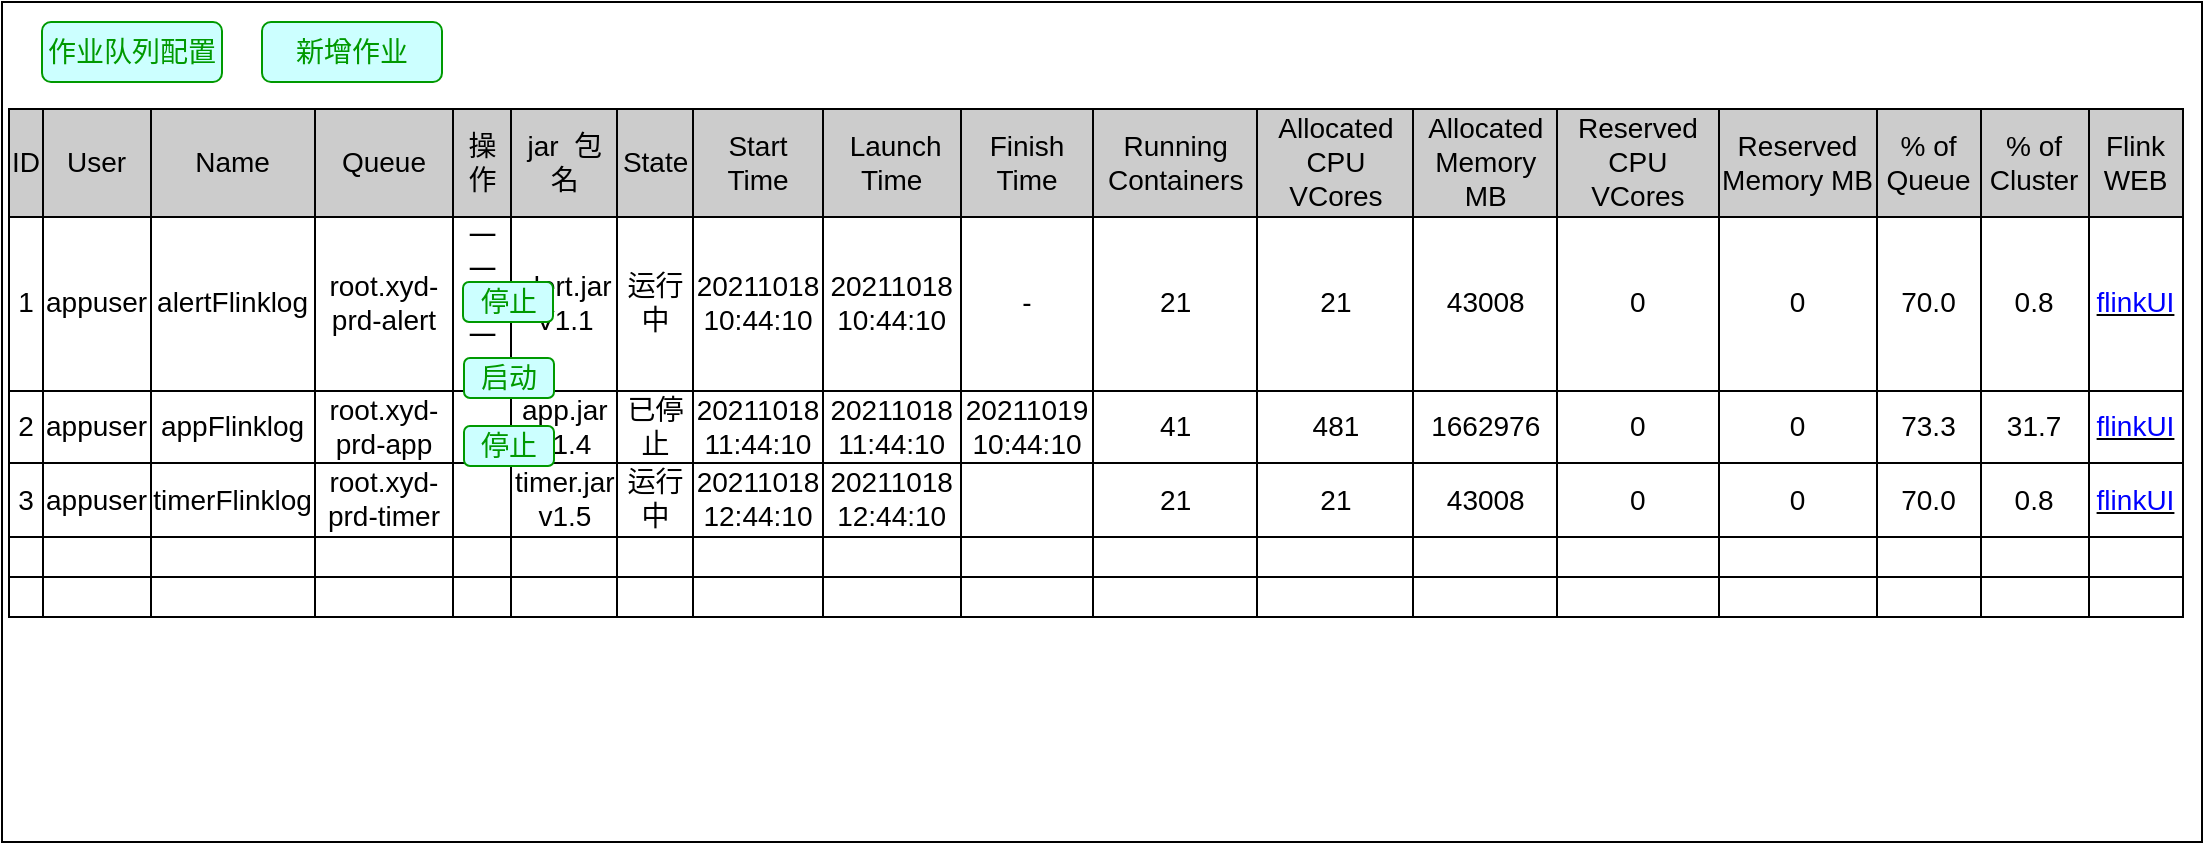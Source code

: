 <mxfile version="15.5.7" type="github">
  <diagram id="la29R1w4cDkOsRNx4IMg" name="Page-1">
    <mxGraphModel dx="902" dy="612" grid="1" gridSize="10" guides="1" tooltips="1" connect="1" arrows="1" fold="1" page="1" pageScale="1" pageWidth="827" pageHeight="1169" math="0" shadow="0">
      <root>
        <mxCell id="0" />
        <mxCell id="1" parent="0" />
        <mxCell id="vtM3HyUcIMBrUC__J3-C-1" value="" style="rounded=0;whiteSpace=wrap;html=1;" parent="1" vertex="1">
          <mxGeometry x="10" y="80" width="1100" height="420" as="geometry" />
        </mxCell>
        <mxCell id="vtM3HyUcIMBrUC__J3-C-27" value="&lt;font color=&quot;#009900&quot;&gt;&lt;span&gt;作业队列配置&lt;/span&gt;&lt;/font&gt;" style="rounded=1;whiteSpace=wrap;html=1;fontSize=14;fontColor=#000000;strokeColor=#009900;fillColor=#CCFFFF;strokeWidth=1;" parent="1" vertex="1">
          <mxGeometry x="30" y="90" width="90" height="30" as="geometry" />
        </mxCell>
        <mxCell id="vtM3HyUcIMBrUC__J3-C-73" value="&lt;table border=&quot;1&quot; style=&quot;border: 1px solid rgb(0 , 0 , 0) ; border-collapse: collapse ; background-color: rgb(255 , 255 , 255)&quot; align=&quot;left&quot;&gt;&lt;tbody&gt;&lt;tr&gt;&lt;td style=&quot;background-color: rgb(204 , 204 , 204)&quot;&gt;ID&lt;/td&gt;&lt;td style=&quot;border-collapse: collapse ; background-color: rgb(204 , 204 , 204)&quot;&gt;User&lt;/td&gt;&lt;td style=&quot;background-color: rgb(204 , 204 , 204)&quot;&gt;Name&lt;/td&gt;&lt;td style=&quot;background-color: rgb(204 , 204 , 204)&quot;&gt;Queue&lt;/td&gt;&lt;td style=&quot;background-color: rgb(204 , 204 , 204)&quot;&gt;操作&lt;/td&gt;&lt;td style=&quot;background-color: rgb(204 , 204 , 204)&quot;&gt;&lt;span&gt;j&lt;/span&gt;ar &amp;nbsp;包名&lt;/td&gt;&lt;td style=&quot;background-color: rgb(204 , 204 , 204)&quot;&gt;State&lt;/td&gt;&lt;td style=&quot;border-collapse: collapse ; background-color: rgb(204 , 204 , 204)&quot;&gt;Start Time&lt;/td&gt;&lt;td style=&quot;background-color: rgb(204 , 204 , 204)&quot;&gt;&amp;nbsp;Launch Time&lt;/td&gt;&lt;td style=&quot;background-color: rgb(204 , 204 , 204)&quot;&gt;Finish Time&lt;/td&gt;&lt;td style=&quot;background-color: rgb(204 , 204 , 204)&quot;&gt;Running Containers&lt;/td&gt;&lt;td style=&quot;background-color: rgb(204 , 204 , 204)&quot;&gt;Allocated CPU VCores&lt;br&gt;&lt;/td&gt;&lt;td style=&quot;background-color: rgb(204 , 204 , 204)&quot;&gt;Allocated Memory&lt;br&gt;MB&lt;/td&gt;&lt;td style=&quot;background-color: rgb(204 , 204 , 204)&quot;&gt;Reserved CPU VCores&lt;/td&gt;&lt;td style=&quot;background-color: rgb(204 , 204 , 204)&quot;&gt;Reserved Memory MB&lt;/td&gt;&lt;td style=&quot;background-color: rgb(204 , 204 , 204)&quot;&gt;% of Queue&lt;/td&gt;&lt;td style=&quot;background-color: rgb(204 , 204 , 204)&quot;&gt;% of Cluster&lt;/td&gt;&lt;td style=&quot;background-color: rgb(204 , 204 , 204)&quot;&gt;Flink WEB&lt;/td&gt;&lt;/tr&gt;&lt;tr&gt;&lt;td&gt;1&lt;/td&gt;&lt;td style=&quot;border-collapse: collapse&quot;&gt;appuser&lt;/td&gt;&lt;td&gt;alertFlinklog&lt;/td&gt;&lt;td&gt;root.xyd-prd-alert&lt;/td&gt;&lt;td style=&quot;border: 1px solid rgb(0 , 0 , 0) ; border-collapse: collapse&quot;&gt;一 一一一一&lt;/td&gt;&lt;td&gt;alert.jar&lt;br&gt;V1.1&lt;/td&gt;&lt;td&gt;运行中&lt;/td&gt;&lt;td&gt;20211018&lt;br&gt;10:44:10&lt;/td&gt;&lt;td&gt;20211018&lt;br&gt;10:44:10&lt;/td&gt;&lt;td&gt;-&lt;/td&gt;&lt;td&gt;21&lt;/td&gt;&lt;td&gt;21&lt;/td&gt;&lt;td&gt;43008&lt;/td&gt;&lt;td&gt;0&lt;/td&gt;&lt;td&gt;0&lt;/td&gt;&lt;td&gt;70.0&lt;/td&gt;&lt;td&gt;0.8&lt;/td&gt;&lt;td style=&quot;border: 1px solid rgb(0 , 0 , 0) ; border-collapse: collapse&quot;&gt;&lt;u&gt;&lt;font color=&quot;#0000ff&quot;&gt;flinkUI&lt;/font&gt;&lt;/u&gt;&lt;/td&gt;&lt;/tr&gt;&lt;tr&gt;&lt;td&gt;2&lt;/td&gt;&lt;td style=&quot;border-collapse: collapse&quot;&gt;appuser&lt;br&gt;&lt;/td&gt;&lt;td&gt;appFlinklog&lt;/td&gt;&lt;td&gt;root.xyd-prd-app&lt;br&gt;&lt;/td&gt;&lt;td&gt;&lt;br&gt;&lt;/td&gt;&lt;td&gt;app.jar&lt;br&gt;v1.4&lt;/td&gt;&lt;td&gt;已停止&lt;/td&gt;&lt;td&gt;20211018&lt;br&gt;11:44:10&lt;br&gt;&lt;/td&gt;&lt;td&gt;20211018&lt;br&gt;11:44:10&lt;br&gt;&lt;/td&gt;&lt;td&gt;20211019&lt;br&gt;10:44:10&lt;br&gt;&lt;/td&gt;&lt;td&gt;41&lt;/td&gt;&lt;td&gt;481&lt;/td&gt;&lt;td&gt;1662976&lt;/td&gt;&lt;td&gt;0&lt;/td&gt;&lt;td&gt;0&lt;/td&gt;&lt;td&gt;73.3&lt;/td&gt;&lt;td&gt;31.7&lt;/td&gt;&lt;td&gt;&lt;u&gt;&lt;font color=&quot;#0000ff&quot;&gt;flinkUI&lt;/font&gt;&lt;/u&gt;&lt;br&gt;&lt;/td&gt;&lt;/tr&gt;&lt;tr&gt;&lt;td&gt;3&lt;/td&gt;&lt;td style=&quot;border-collapse: collapse&quot;&gt;appuser&lt;br&gt;&lt;/td&gt;&lt;td&gt;timerFlinklog&lt;/td&gt;&lt;td&gt;root.xyd-prd-timer&lt;br&gt;&lt;/td&gt;&lt;td&gt;&lt;br&gt;&lt;/td&gt;&lt;td&gt;timer.jar&lt;br&gt;v1.5&lt;/td&gt;&lt;td&gt;运行中&lt;/td&gt;&lt;td&gt;20211018&lt;br&gt;12:44:10&lt;br&gt;&lt;/td&gt;&lt;td&gt;20211018&lt;br&gt;12:44:10&lt;br&gt;&lt;/td&gt;&lt;td&gt;&lt;br&gt;&lt;/td&gt;&lt;td&gt;21&lt;/td&gt;&lt;td&gt;21&lt;/td&gt;&lt;td&gt;43008&lt;/td&gt;&lt;td&gt;0&lt;/td&gt;&lt;td&gt;0&lt;/td&gt;&lt;td&gt;70.0&lt;/td&gt;&lt;td&gt;0.8&lt;/td&gt;&lt;td&gt;&lt;u&gt;&lt;font color=&quot;#0000ff&quot;&gt;flinkUI&lt;/font&gt;&lt;/u&gt;&lt;br&gt;&lt;/td&gt;&lt;/tr&gt;&lt;tr&gt;&lt;td&gt;&lt;br&gt;&lt;/td&gt;&lt;td&gt;&lt;br&gt;&lt;/td&gt;&lt;td&gt;&lt;br&gt;&lt;/td&gt;&lt;td&gt;&lt;br&gt;&lt;/td&gt;&lt;td&gt;&lt;br&gt;&lt;/td&gt;&lt;td&gt;&lt;br&gt;&lt;/td&gt;&lt;td&gt;&lt;br&gt;&lt;/td&gt;&lt;td&gt;&lt;br&gt;&lt;/td&gt;&lt;td&gt;&lt;br&gt;&lt;/td&gt;&lt;td&gt;&lt;br&gt;&lt;/td&gt;&lt;td&gt;&lt;br&gt;&lt;/td&gt;&lt;td&gt;&lt;br&gt;&lt;/td&gt;&lt;td&gt;&lt;br&gt;&lt;/td&gt;&lt;td&gt;&lt;br&gt;&lt;/td&gt;&lt;td&gt;&lt;br&gt;&lt;/td&gt;&lt;td&gt;&lt;br&gt;&lt;/td&gt;&lt;td&gt;&lt;br&gt;&lt;/td&gt;&lt;td&gt;&lt;br&gt;&lt;/td&gt;&lt;/tr&gt;&lt;tr&gt;&lt;td&gt;&lt;br&gt;&lt;/td&gt;&lt;td&gt;&lt;br&gt;&lt;/td&gt;&lt;td&gt;&lt;br&gt;&lt;/td&gt;&lt;td&gt;&lt;br&gt;&lt;/td&gt;&lt;td&gt;&lt;br&gt;&lt;/td&gt;&lt;td&gt;&lt;br&gt;&lt;/td&gt;&lt;td&gt;&lt;br&gt;&lt;/td&gt;&lt;td&gt;&lt;br&gt;&lt;/td&gt;&lt;td&gt;&lt;br&gt;&lt;/td&gt;&lt;td&gt;&lt;br&gt;&lt;/td&gt;&lt;td&gt;&lt;br&gt;&lt;/td&gt;&lt;td&gt;&lt;br&gt;&lt;/td&gt;&lt;td&gt;&lt;br&gt;&lt;/td&gt;&lt;td&gt;&lt;br&gt;&lt;/td&gt;&lt;td&gt;&lt;br&gt;&lt;/td&gt;&lt;td&gt;&lt;br&gt;&lt;/td&gt;&lt;td&gt;&lt;br&gt;&lt;/td&gt;&lt;td&gt;&lt;br&gt;&lt;/td&gt;&lt;/tr&gt;&lt;/tbody&gt;&lt;/table&gt;" style="rounded=0;whiteSpace=wrap;html=1;fontSize=14;fontColor=#000000;strokeColor=none;strokeWidth=1;fillColor=#FFFFFF;" parent="1" vertex="1">
          <mxGeometry x="12" y="130" width="1090" height="260" as="geometry" />
        </mxCell>
        <mxCell id="vtM3HyUcIMBrUC__J3-C-74" value="&lt;font color=&quot;#009900&quot;&gt;&lt;span&gt;停止&lt;/span&gt;&lt;/font&gt;" style="rounded=1;whiteSpace=wrap;html=1;fontSize=14;fontColor=#000000;strokeColor=#009900;fillColor=#CCFFFF;strokeWidth=1;" parent="1" vertex="1">
          <mxGeometry x="240.5" y="220" width="45" height="20" as="geometry" />
        </mxCell>
        <mxCell id="vtM3HyUcIMBrUC__J3-C-75" value="&lt;font color=&quot;#009900&quot;&gt;&lt;span&gt;启动&lt;/span&gt;&lt;/font&gt;" style="rounded=1;whiteSpace=wrap;html=1;fontSize=14;fontColor=#000000;strokeColor=#009900;fillColor=#CCFFFF;strokeWidth=1;" parent="1" vertex="1">
          <mxGeometry x="241" y="258" width="45" height="20" as="geometry" />
        </mxCell>
        <mxCell id="vtM3HyUcIMBrUC__J3-C-76" value="&lt;font color=&quot;#009900&quot;&gt;&lt;span&gt;停止&lt;/span&gt;&lt;/font&gt;" style="rounded=1;whiteSpace=wrap;html=1;fontSize=14;fontColor=#000000;strokeColor=#009900;fillColor=#CCFFFF;strokeWidth=1;" parent="1" vertex="1">
          <mxGeometry x="241" y="292" width="45" height="20" as="geometry" />
        </mxCell>
        <mxCell id="Jupdt_0H_-o9QoTlpiud-1" value="&lt;font color=&quot;#009900&quot;&gt;新增作业&lt;/font&gt;" style="rounded=1;whiteSpace=wrap;html=1;fontSize=14;fontColor=#000000;strokeColor=#009900;fillColor=#CCFFFF;strokeWidth=1;" vertex="1" parent="1">
          <mxGeometry x="140" y="90" width="90" height="30" as="geometry" />
        </mxCell>
      </root>
    </mxGraphModel>
  </diagram>
</mxfile>
